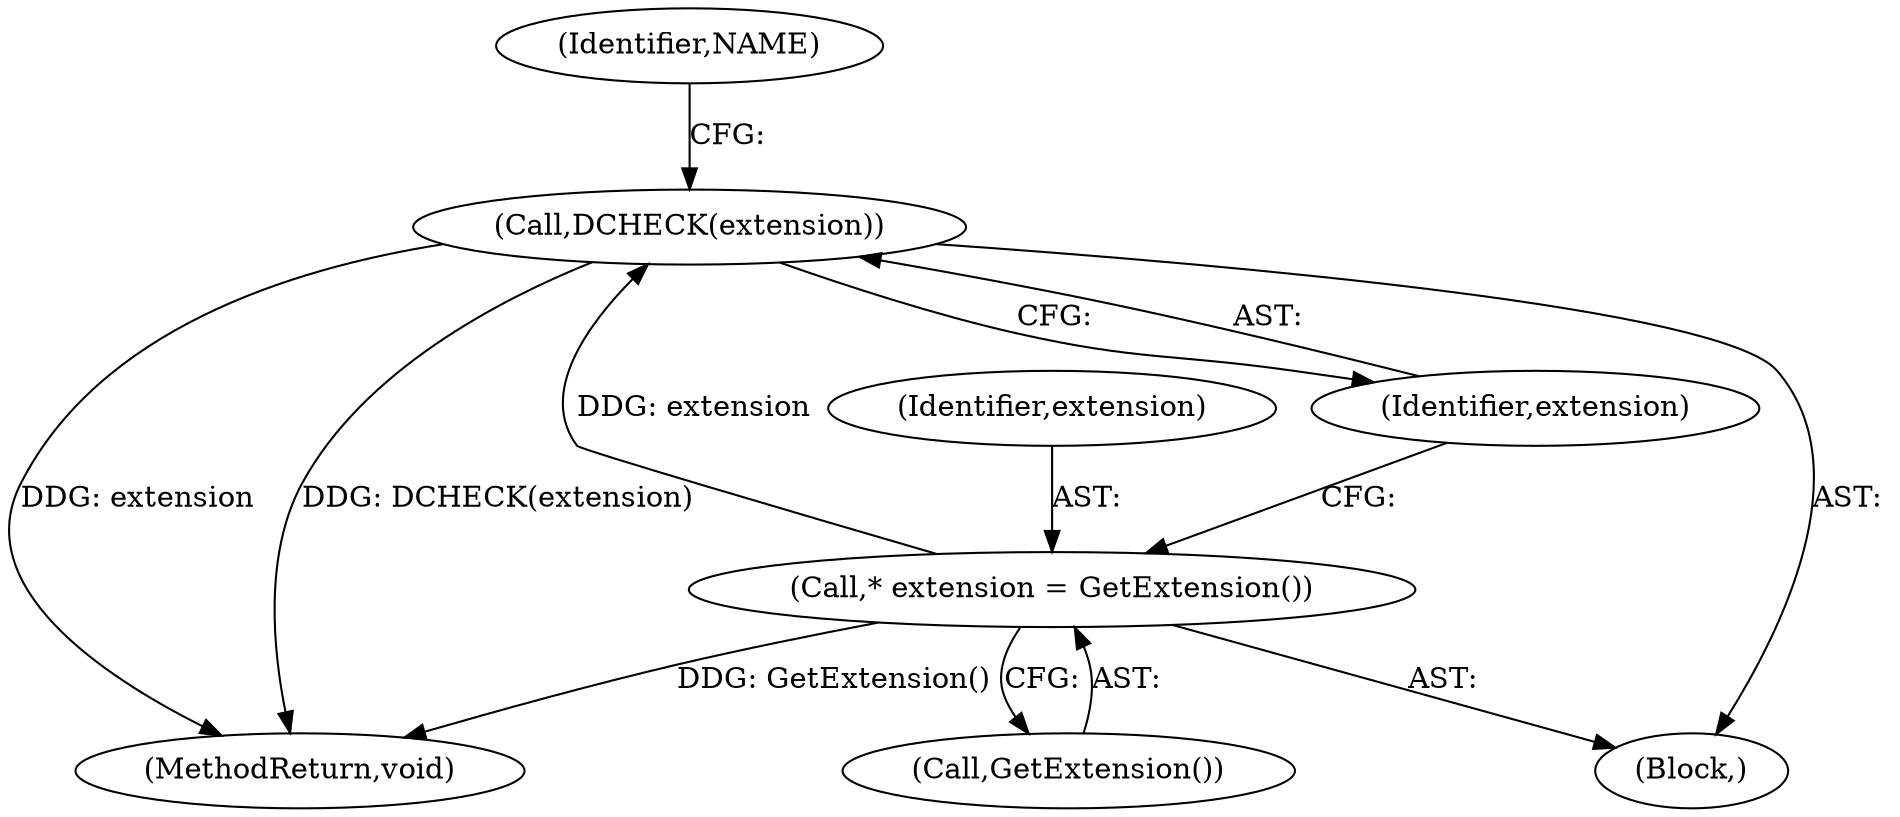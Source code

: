 digraph "0_Chrome_6b5f83842b5edb5d4bd6684b196b3630c6769731@pointer" {
"1000106" [label="(Call,DCHECK(extension))"];
"1000103" [label="(Call,* extension = GetExtension())"];
"1000109" [label="(Identifier,NAME)"];
"1000106" [label="(Call,DCHECK(extension))"];
"1000103" [label="(Call,* extension = GetExtension())"];
"1000105" [label="(Call,GetExtension())"];
"1000104" [label="(Identifier,extension)"];
"1000132" [label="(MethodReturn,void)"];
"1000101" [label="(Block,)"];
"1000107" [label="(Identifier,extension)"];
"1000106" -> "1000101"  [label="AST: "];
"1000106" -> "1000107"  [label="CFG: "];
"1000107" -> "1000106"  [label="AST: "];
"1000109" -> "1000106"  [label="CFG: "];
"1000106" -> "1000132"  [label="DDG: extension"];
"1000106" -> "1000132"  [label="DDG: DCHECK(extension)"];
"1000103" -> "1000106"  [label="DDG: extension"];
"1000103" -> "1000101"  [label="AST: "];
"1000103" -> "1000105"  [label="CFG: "];
"1000104" -> "1000103"  [label="AST: "];
"1000105" -> "1000103"  [label="AST: "];
"1000107" -> "1000103"  [label="CFG: "];
"1000103" -> "1000132"  [label="DDG: GetExtension()"];
}
